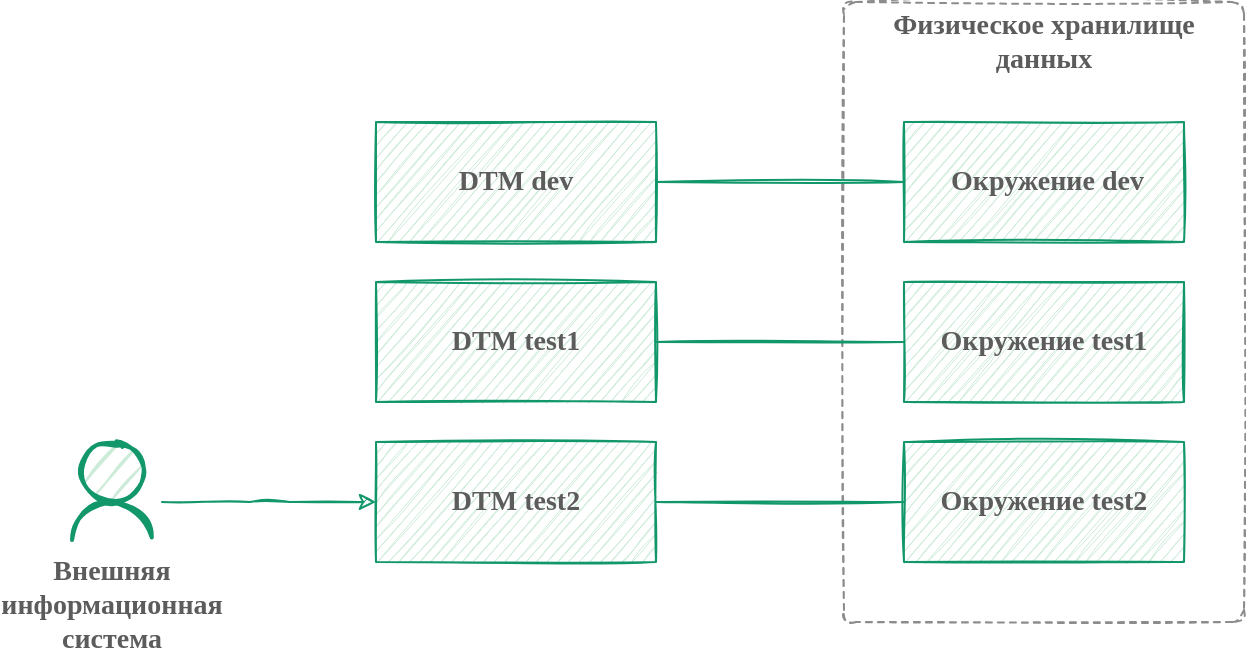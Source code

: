 <mxfile version="15.0.6" type="device"><diagram id="TIUnE8t7gAs4PjZV9sbG" name="Page-1"><mxGraphModel dx="924" dy="1640" grid="1" gridSize="10" guides="1" tooltips="1" connect="1" arrows="1" fold="1" page="1" pageScale="1" pageWidth="640" pageHeight="340" math="0" shadow="0"><root><mxCell id="0"/><mxCell id="1" parent="0"/><mxCell id="jCmIYyhg9urSr_rLGd_Q-15" value="" style="rounded=1;whiteSpace=wrap;html=1;fillColor=none;arcSize=3;strokeColor=#5C5C5C;dashed=1;shadow=0;sketch=1;opacity=70;" parent="1" vertex="1"><mxGeometry x="431" y="-1010" width="200" height="310" as="geometry"/></mxCell><mxCell id="jCmIYyhg9urSr_rLGd_Q-2" value="" style="edgeStyle=orthogonalEdgeStyle;curved=0;rounded=1;orthogonalLoop=1;jettySize=auto;html=1;startArrow=classic;startFill=1;endArrow=none;endFill=0;fontFamily=Comic Sans MS;fontColor=#5C5C5C;sketch=1;strokeColor=#12976B;" parent="1" source="jCmIYyhg9urSr_rLGd_Q-3" edge="1"><mxGeometry relative="1" as="geometry"><mxPoint x="90" y="-760" as="targetPoint"/></mxGeometry></mxCell><mxCell id="jCmIYyhg9urSr_rLGd_Q-3" value="&lt;font style=&quot;font-size: 14px&quot;&gt;DTM&amp;nbsp;test2&lt;/font&gt;" style="rounded=0;whiteSpace=wrap;html=1;fontStyle=1;fontFamily=Comic Sans MS;fontColor=#5C5C5C;sketch=1;fillStyle=auto;strokeColor=#12976B;fillColor=#CCEBD8;" parent="1" vertex="1"><mxGeometry x="197" y="-790" width="140" height="60" as="geometry"/></mxCell><mxCell id="jCmIYyhg9urSr_rLGd_Q-5" value="" style="group;fontStyle=1;fontFamily=Comic Sans MS;fontColor=#5C5C5C;sketch=1;opacity=40;" parent="1" vertex="1" connectable="0"><mxGeometry x="45" y="-790" width="40" height="70" as="geometry"/></mxCell><mxCell id="jCmIYyhg9urSr_rLGd_Q-6" value="" style="ellipse;whiteSpace=wrap;html=1;rounded=0;strokeWidth=2;fontFamily=Comic Sans MS;fontColor=#5C5C5C;sketch=1;strokeColor=#12976B;fillColor=#CCEBD8;" parent="jCmIYyhg9urSr_rLGd_Q-5" vertex="1"><mxGeometry x="5" width="30" height="30" as="geometry"/></mxCell><mxCell id="jCmIYyhg9urSr_rLGd_Q-7" value="" style="verticalLabelPosition=bottom;verticalAlign=top;html=1;shape=mxgraph.basic.arc;startAngle=0.758;endAngle=0.232;rounded=0;strokeWidth=2;fontFamily=Comic Sans MS;fontColor=#5C5C5C;sketch=1;fillColor=none;strokeColor=#12976B;" parent="jCmIYyhg9urSr_rLGd_Q-5" vertex="1"><mxGeometry y="30" width="40" height="40" as="geometry"/></mxCell><mxCell id="jCmIYyhg9urSr_rLGd_Q-8" value="&lt;font style=&quot;font-size: 14px&quot;&gt;DTM&amp;nbsp;test1&lt;/font&gt;" style="rounded=0;whiteSpace=wrap;html=1;fontStyle=1;fontFamily=Comic Sans MS;fontColor=#5C5C5C;sketch=1;fillStyle=auto;strokeColor=#12976B;fillColor=#CCEBD8;" parent="1" vertex="1"><mxGeometry x="197" y="-870" width="140" height="60" as="geometry"/></mxCell><mxCell id="jCmIYyhg9urSr_rLGd_Q-9" value="&lt;font style=&quot;font-size: 14px&quot;&gt;DTM&amp;nbsp;dev&lt;/font&gt;" style="rounded=0;whiteSpace=wrap;html=1;fontStyle=1;fontFamily=Comic Sans MS;fontColor=#5C5C5C;sketch=1;fillStyle=auto;strokeColor=#12976B;fillColor=#CCEBD8;" parent="1" vertex="1"><mxGeometry x="197" y="-950" width="140" height="60" as="geometry"/></mxCell><mxCell id="jCmIYyhg9urSr_rLGd_Q-10" value="&lt;font style=&quot;font-size: 14px&quot;&gt;Окружение test2&lt;/font&gt;" style="rounded=0;whiteSpace=wrap;html=1;fontStyle=1;fontFamily=Comic Sans MS;fontColor=#5C5C5C;sketch=1;fillStyle=auto;strokeColor=#12976B;fillColor=#CCEBD8;" parent="1" vertex="1"><mxGeometry x="461" y="-790" width="140" height="60" as="geometry"/></mxCell><mxCell id="jCmIYyhg9urSr_rLGd_Q-11" value="&lt;font style=&quot;font-size: 14px&quot;&gt;Окружение test1&lt;/font&gt;" style="rounded=0;whiteSpace=wrap;html=1;fontStyle=1;fontFamily=Comic Sans MS;fontColor=#5C5C5C;sketch=1;fillStyle=auto;strokeColor=#12976B;fillColor=#CCEBD8;" parent="1" vertex="1"><mxGeometry x="461" y="-870" width="140" height="60" as="geometry"/></mxCell><mxCell id="jCmIYyhg9urSr_rLGd_Q-12" value="&lt;font style=&quot;font-size: 14px&quot;&gt;&amp;nbsp;Окружение dev&lt;/font&gt;" style="rounded=0;whiteSpace=wrap;html=1;fontStyle=1;fontFamily=Comic Sans MS;fontColor=#5C5C5C;sketch=1;fillStyle=auto;strokeColor=#12976B;fillColor=#CCEBD8;" parent="1" vertex="1"><mxGeometry x="461" y="-950" width="140" height="60" as="geometry"/></mxCell><mxCell id="jCmIYyhg9urSr_rLGd_Q-16" value="&lt;font color=&quot;#5c5c5c&quot; face=&quot;Comic Sans MS&quot; size=&quot;1&quot;&gt;&lt;b style=&quot;font-size: 14px&quot;&gt;Физическое хранилище данных&lt;/b&gt;&lt;/font&gt;" style="text;html=1;strokeColor=none;fillColor=none;align=center;verticalAlign=middle;whiteSpace=wrap;rounded=0;" parent="1" vertex="1"><mxGeometry x="431" y="-1010" width="200" height="40" as="geometry"/></mxCell><mxCell id="jCmIYyhg9urSr_rLGd_Q-17" value="" style="edgeStyle=orthogonalEdgeStyle;curved=0;rounded=1;orthogonalLoop=1;jettySize=auto;html=1;startArrow=none;startFill=0;endArrow=none;endFill=0;fontFamily=Comic Sans MS;fontColor=#5C5C5C;sketch=1;strokeColor=#12976B;exitX=0;exitY=0.5;exitDx=0;exitDy=0;entryX=1;entryY=0.5;entryDx=0;entryDy=0;" parent="1" source="jCmIYyhg9urSr_rLGd_Q-10" target="jCmIYyhg9urSr_rLGd_Q-3" edge="1"><mxGeometry relative="1" as="geometry"><mxPoint x="110" y="-750" as="targetPoint"/><mxPoint x="207" y="-750" as="sourcePoint"/></mxGeometry></mxCell><mxCell id="jCmIYyhg9urSr_rLGd_Q-18" value="" style="edgeStyle=orthogonalEdgeStyle;curved=0;rounded=1;orthogonalLoop=1;jettySize=auto;html=1;startArrow=none;startFill=0;endArrow=none;endFill=0;fontFamily=Comic Sans MS;fontColor=#5C5C5C;sketch=1;strokeColor=#12976B;exitX=0;exitY=0.5;exitDx=0;exitDy=0;entryX=1;entryY=0.5;entryDx=0;entryDy=0;" parent="1" source="jCmIYyhg9urSr_rLGd_Q-11" target="jCmIYyhg9urSr_rLGd_Q-8" edge="1"><mxGeometry relative="1" as="geometry"><mxPoint x="347" y="-750" as="targetPoint"/><mxPoint x="497" y="-750" as="sourcePoint"/></mxGeometry></mxCell><mxCell id="jCmIYyhg9urSr_rLGd_Q-19" value="" style="edgeStyle=orthogonalEdgeStyle;curved=0;rounded=1;orthogonalLoop=1;jettySize=auto;html=1;startArrow=none;startFill=0;endArrow=none;endFill=0;fontFamily=Comic Sans MS;fontColor=#5C5C5C;sketch=1;strokeColor=#12976B;exitX=0;exitY=0.5;exitDx=0;exitDy=0;entryX=1;entryY=0.5;entryDx=0;entryDy=0;" parent="1" source="jCmIYyhg9urSr_rLGd_Q-12" target="jCmIYyhg9urSr_rLGd_Q-9" edge="1"><mxGeometry relative="1" as="geometry"><mxPoint x="357" y="-740" as="targetPoint"/><mxPoint x="507" y="-740" as="sourcePoint"/></mxGeometry></mxCell><mxCell id="jCmIYyhg9urSr_rLGd_Q-21" value="&lt;font color=&quot;#5c5c5c&quot; size=&quot;1&quot;&gt;&lt;b style=&quot;font-size: 14px&quot;&gt;Внешняя информационная система&lt;/b&gt;&lt;/font&gt;" style="text;whiteSpace=wrap;html=1;fontStyle=0;align=center;fontFamily=Comic Sans MS;sketch=1;" parent="1" vertex="1"><mxGeometry x="10" y="-740" width="110" height="49" as="geometry"/></mxCell></root></mxGraphModel></diagram></mxfile>